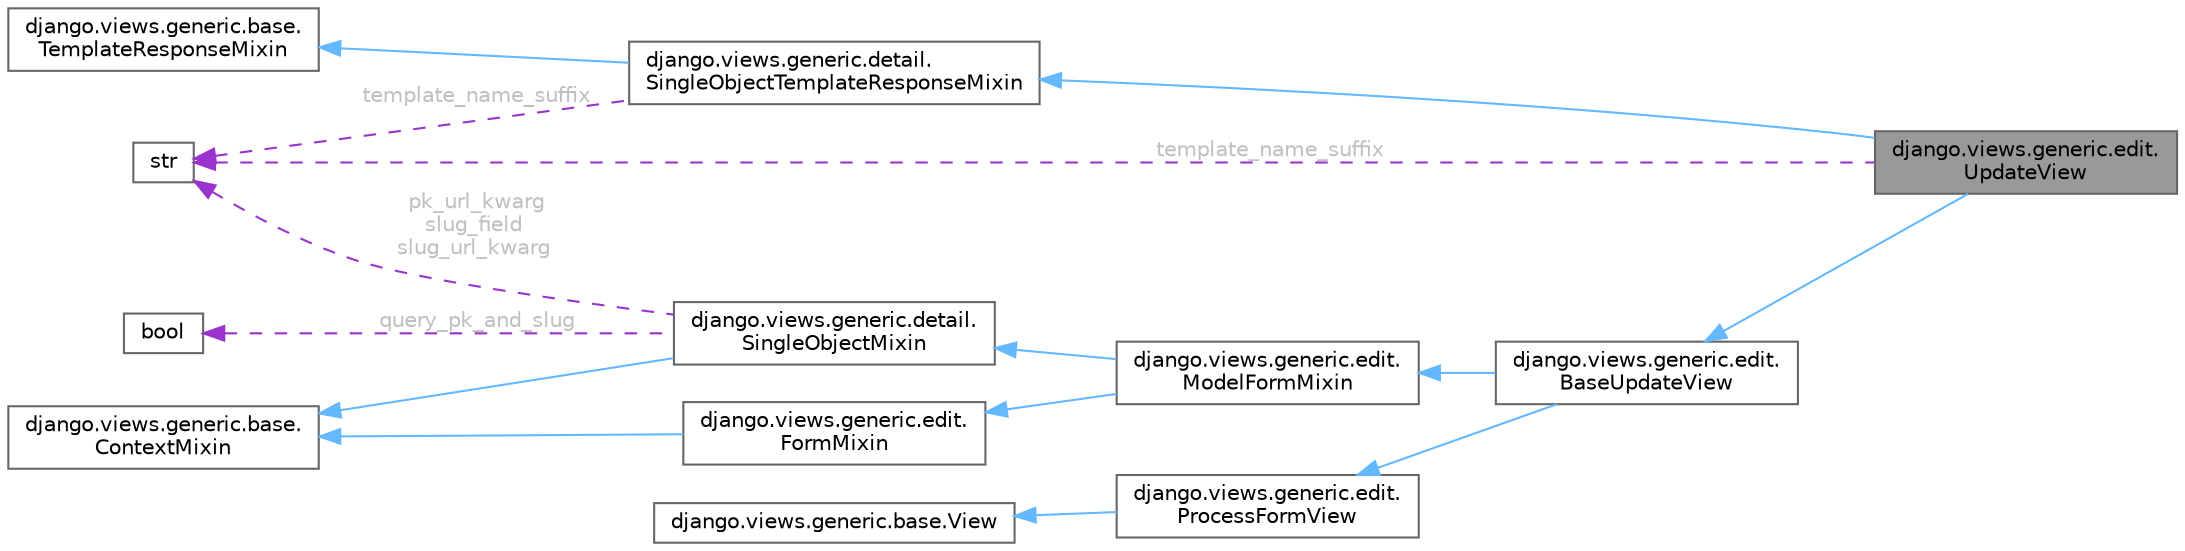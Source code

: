 digraph "django.views.generic.edit.UpdateView"
{
 // LATEX_PDF_SIZE
  bgcolor="transparent";
  edge [fontname=Helvetica,fontsize=10,labelfontname=Helvetica,labelfontsize=10];
  node [fontname=Helvetica,fontsize=10,shape=box,height=0.2,width=0.4];
  rankdir="LR";
  Node1 [id="Node000001",label="django.views.generic.edit.\lUpdateView",height=0.2,width=0.4,color="gray40", fillcolor="grey60", style="filled", fontcolor="black",tooltip=" "];
  Node2 -> Node1 [id="edge15_Node000001_Node000002",dir="back",color="steelblue1",style="solid",tooltip=" "];
  Node2 [id="Node000002",label="django.views.generic.detail.\lSingleObjectTemplateResponseMixin",height=0.2,width=0.4,color="gray40", fillcolor="white", style="filled",URL="$classdjango_1_1views_1_1generic_1_1detail_1_1SingleObjectTemplateResponseMixin.html",tooltip=" "];
  Node3 -> Node2 [id="edge16_Node000002_Node000003",dir="back",color="steelblue1",style="solid",tooltip=" "];
  Node3 [id="Node000003",label="django.views.generic.base.\lTemplateResponseMixin",height=0.2,width=0.4,color="gray40", fillcolor="white", style="filled",URL="$classdjango_1_1views_1_1generic_1_1base_1_1TemplateResponseMixin.html",tooltip=" "];
  Node4 -> Node2 [id="edge17_Node000002_Node000004",dir="back",color="darkorchid3",style="dashed",tooltip=" ",label=" template_name_suffix",fontcolor="grey" ];
  Node4 [id="Node000004",label="str",height=0.2,width=0.4,color="gray40", fillcolor="white", style="filled",tooltip=" "];
  Node5 -> Node1 [id="edge18_Node000001_Node000005",dir="back",color="steelblue1",style="solid",tooltip=" "];
  Node5 [id="Node000005",label="django.views.generic.edit.\lBaseUpdateView",height=0.2,width=0.4,color="gray40", fillcolor="white", style="filled",URL="$classdjango_1_1views_1_1generic_1_1edit_1_1BaseUpdateView.html",tooltip=" "];
  Node6 -> Node5 [id="edge19_Node000005_Node000006",dir="back",color="steelblue1",style="solid",tooltip=" "];
  Node6 [id="Node000006",label="django.views.generic.edit.\lModelFormMixin",height=0.2,width=0.4,color="gray40", fillcolor="white", style="filled",URL="$classdjango_1_1views_1_1generic_1_1edit_1_1ModelFormMixin.html",tooltip=" "];
  Node7 -> Node6 [id="edge20_Node000006_Node000007",dir="back",color="steelblue1",style="solid",tooltip=" "];
  Node7 [id="Node000007",label="django.views.generic.edit.\lFormMixin",height=0.2,width=0.4,color="gray40", fillcolor="white", style="filled",URL="$classdjango_1_1views_1_1generic_1_1edit_1_1FormMixin.html",tooltip=" "];
  Node8 -> Node7 [id="edge21_Node000007_Node000008",dir="back",color="steelblue1",style="solid",tooltip=" "];
  Node8 [id="Node000008",label="django.views.generic.base.\lContextMixin",height=0.2,width=0.4,color="gray40", fillcolor="white", style="filled",URL="$classdjango_1_1views_1_1generic_1_1base_1_1ContextMixin.html",tooltip=" "];
  Node9 -> Node6 [id="edge22_Node000006_Node000009",dir="back",color="steelblue1",style="solid",tooltip=" "];
  Node9 [id="Node000009",label="django.views.generic.detail.\lSingleObjectMixin",height=0.2,width=0.4,color="gray40", fillcolor="white", style="filled",URL="$classdjango_1_1views_1_1generic_1_1detail_1_1SingleObjectMixin.html",tooltip=" "];
  Node8 -> Node9 [id="edge23_Node000009_Node000008",dir="back",color="steelblue1",style="solid",tooltip=" "];
  Node4 -> Node9 [id="edge24_Node000009_Node000004",dir="back",color="darkorchid3",style="dashed",tooltip=" ",label=" pk_url_kwarg\nslug_field\nslug_url_kwarg",fontcolor="grey" ];
  Node10 -> Node9 [id="edge25_Node000009_Node000010",dir="back",color="darkorchid3",style="dashed",tooltip=" ",label=" query_pk_and_slug",fontcolor="grey" ];
  Node10 [id="Node000010",label="bool",height=0.2,width=0.4,color="gray40", fillcolor="white", style="filled",tooltip=" "];
  Node11 -> Node5 [id="edge26_Node000005_Node000011",dir="back",color="steelblue1",style="solid",tooltip=" "];
  Node11 [id="Node000011",label="django.views.generic.edit.\lProcessFormView",height=0.2,width=0.4,color="gray40", fillcolor="white", style="filled",URL="$classdjango_1_1views_1_1generic_1_1edit_1_1ProcessFormView.html",tooltip=" "];
  Node12 -> Node11 [id="edge27_Node000011_Node000012",dir="back",color="steelblue1",style="solid",tooltip=" "];
  Node12 [id="Node000012",label="django.views.generic.base.View",height=0.2,width=0.4,color="gray40", fillcolor="white", style="filled",URL="$classdjango_1_1views_1_1generic_1_1base_1_1View.html",tooltip=" "];
  Node4 -> Node1 [id="edge28_Node000001_Node000004",dir="back",color="darkorchid3",style="dashed",tooltip=" ",label=" template_name_suffix",fontcolor="grey" ];
}
